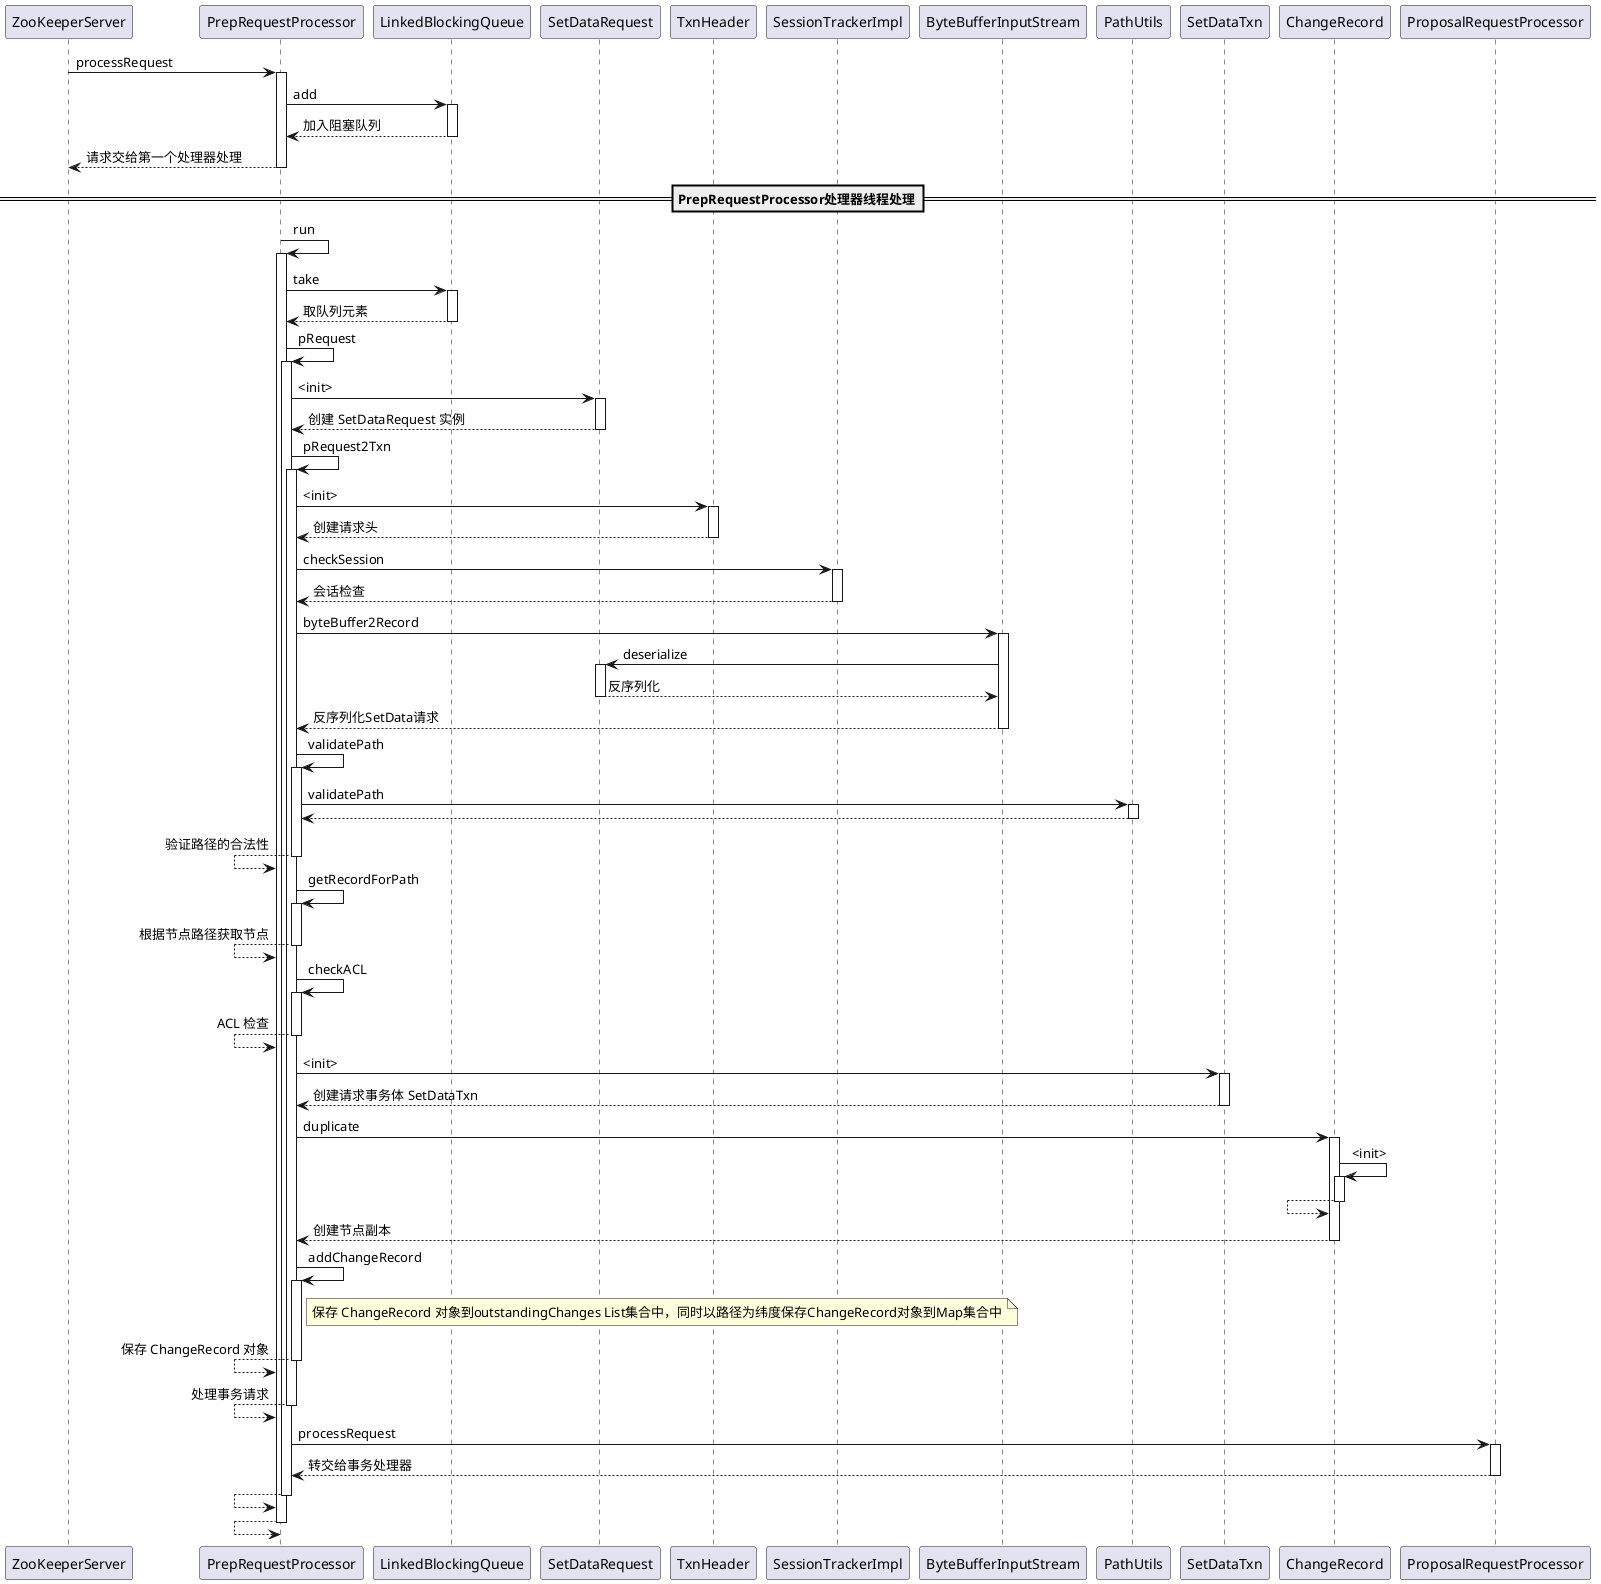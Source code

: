 @startuml

ZooKeeperServer->PrepRequestProcessor:processRequest
activate PrepRequestProcessor
    PrepRequestProcessor->LinkedBlockingQueue:add
    activate LinkedBlockingQueue
    PrepRequestProcessor<--LinkedBlockingQueue:加入阻塞队列
    deactivate LinkedBlockingQueue
ZooKeeperServer<--PrepRequestProcessor:请求交给第一个处理器处理
deactivate PrepRequestProcessor

==PrepRequestProcessor处理器线程处理==
PrepRequestProcessor->PrepRequestProcessor:run
activate PrepRequestProcessor
    PrepRequestProcessor->LinkedBlockingQueue:take
    activate LinkedBlockingQueue
    PrepRequestProcessor<--LinkedBlockingQueue:取队列元素
    deactivate LinkedBlockingQueue

    PrepRequestProcessor->PrepRequestProcessor:pRequest
    activate PrepRequestProcessor

        PrepRequestProcessor->SetDataRequest:<init>
        activate SetDataRequest
        PrepRequestProcessor<--SetDataRequest:创建 SetDataRequest 实例
        deactivate SetDataRequest

        PrepRequestProcessor->PrepRequestProcessor:pRequest2Txn
        activate PrepRequestProcessor
            PrepRequestProcessor->TxnHeader:<init>
            activate TxnHeader
            PrepRequestProcessor<--TxnHeader:创建请求头
            deactivate TxnHeader

            PrepRequestProcessor->SessionTrackerImpl:checkSession
            activate SessionTrackerImpl
            PrepRequestProcessor<--SessionTrackerImpl:会话检查
            deactivate SessionTrackerImpl

            PrepRequestProcessor->ByteBufferInputStream:byteBuffer2Record
            activate ByteBufferInputStream
                ByteBufferInputStream->SetDataRequest:deserialize
                activate SetDataRequest
                ByteBufferInputStream<--SetDataRequest:反序列化
                deactivate SetDataRequest
            PrepRequestProcessor<--ByteBufferInputStream:反序列化SetData请求
            deactivate ByteBufferInputStream

            PrepRequestProcessor->PrepRequestProcessor:validatePath
            activate PrepRequestProcessor
                PrepRequestProcessor->PathUtils:validatePath
                activate PathUtils
                PrepRequestProcessor<--PathUtils:
                deactivate PathUtils
            PrepRequestProcessor<--PrepRequestProcessor:验证路径的合法性
            deactivate PrepRequestProcessor

            PrepRequestProcessor->PrepRequestProcessor:getRecordForPath
            activate PrepRequestProcessor
            PrepRequestProcessor<--PrepRequestProcessor:根据节点路径获取节点
            deactivate PrepRequestProcessor

            PrepRequestProcessor->PrepRequestProcessor:checkACL
            activate PrepRequestProcessor
            PrepRequestProcessor<--PrepRequestProcessor:ACL 检查
            deactivate PrepRequestProcessor

            PrepRequestProcessor->SetDataTxn:<init>
            activate SetDataTxn
            PrepRequestProcessor<--SetDataTxn:创建请求事务体 SetDataTxn
            deactivate SetDataTxn

            PrepRequestProcessor->ChangeRecord:duplicate
            activate ChangeRecord
                ChangeRecord->ChangeRecord:<init>
                activate ChangeRecord
                ChangeRecord<--ChangeRecord:
                deactivate ChangeRecord
            PrepRequestProcessor<--ChangeRecord:创建节点副本
            deactivate ChangeRecord

            PrepRequestProcessor->PrepRequestProcessor:addChangeRecord
            activate PrepRequestProcessor
            note right of PrepRequestProcessor:保存 ChangeRecord 对象到outstandingChanges List集合中，同时以路径为纬度保存ChangeRecord对象到Map集合中
            PrepRequestProcessor<--PrepRequestProcessor:保存 ChangeRecord 对象
            deactivate PrepRequestProcessor

        PrepRequestProcessor<--PrepRequestProcessor:处理事务请求
        deactivate PrepRequestProcessor

        PrepRequestProcessor->ProposalRequestProcessor:processRequest
        activate ProposalRequestProcessor
        PrepRequestProcessor<--ProposalRequestProcessor:转交给事务处理器
        deactivate ProposalRequestProcessor
    PrepRequestProcessor<--PrepRequestProcessor:
    deactivate PrepRequestProcessor
PrepRequestProcessor<--PrepRequestProcessor:
deactivate PrepRequestProcessor



@enduml